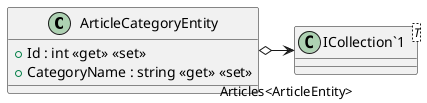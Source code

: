 @startuml
class ArticleCategoryEntity {
    + Id : int <<get>> <<set>>
    + CategoryName : string <<get>> <<set>>
}
class "ICollection`1"<T> {
}
ArticleCategoryEntity o-> "Articles<ArticleEntity>" "ICollection`1"
@enduml
